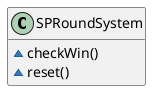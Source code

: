 @startuml
' STYLE START
hide empty members

skinparam shadowing false
<style>
document {
  BackgroundColor transparent
  Margin 0
}
</style>
' STYLE END

class SPRoundSystem { 
  ~checkWin()
  ~reset() 
}
@enduml